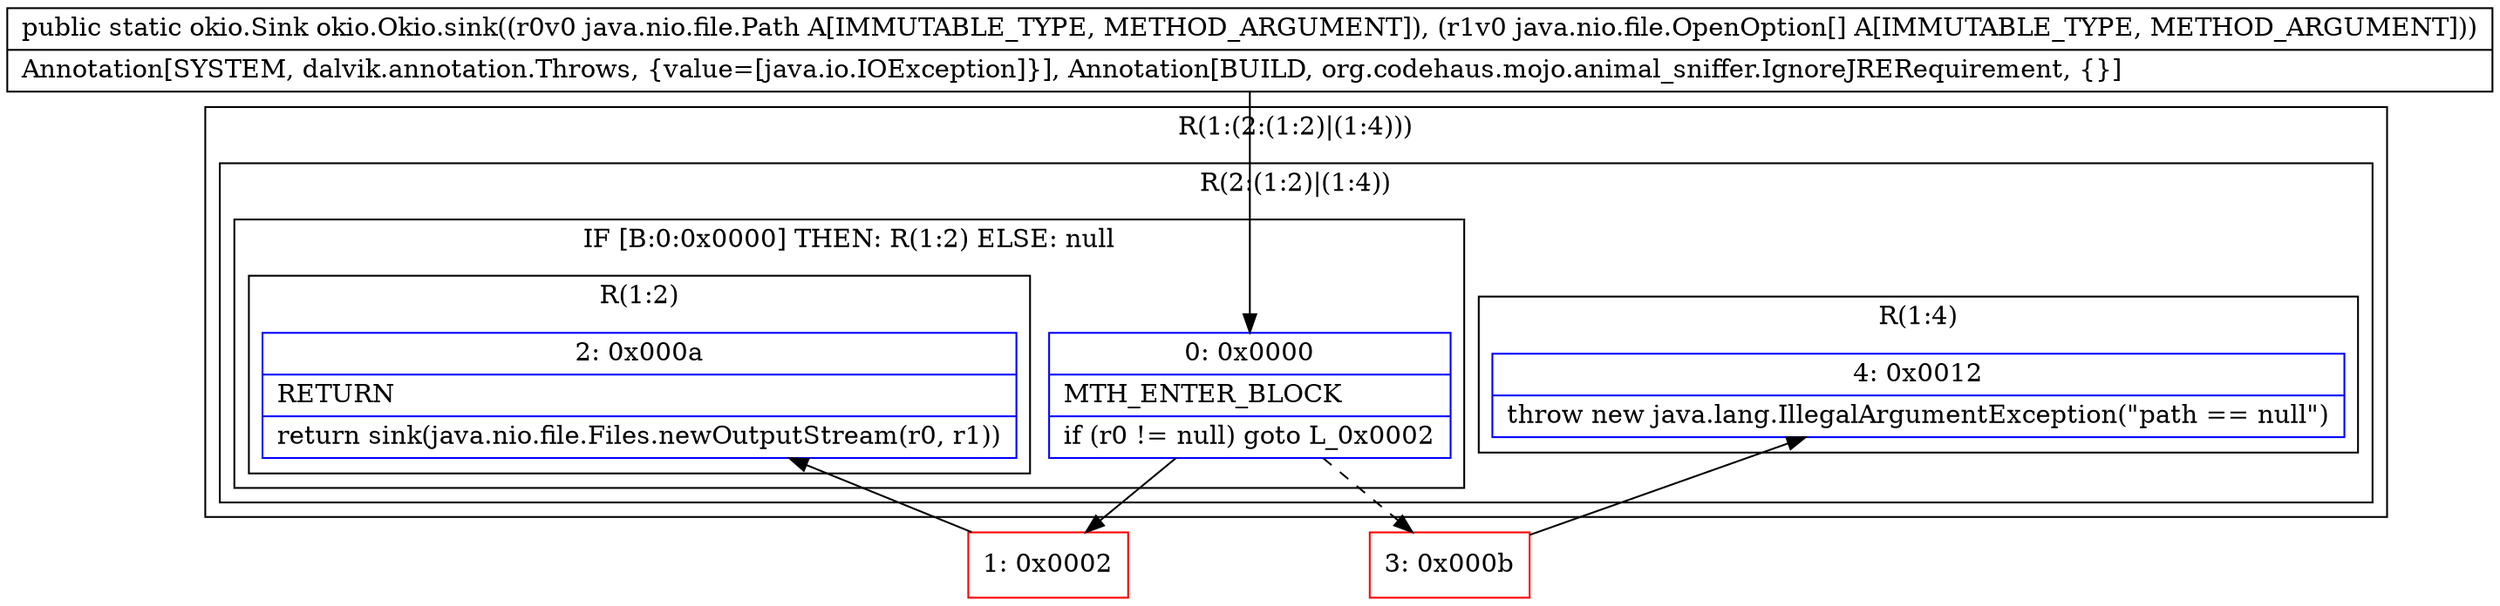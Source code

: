 digraph "CFG forokio.Okio.sink(Ljava\/nio\/file\/Path;[Ljava\/nio\/file\/OpenOption;)Lokio\/Sink;" {
subgraph cluster_Region_498430804 {
label = "R(1:(2:(1:2)|(1:4)))";
node [shape=record,color=blue];
subgraph cluster_Region_312290360 {
label = "R(2:(1:2)|(1:4))";
node [shape=record,color=blue];
subgraph cluster_IfRegion_1912025075 {
label = "IF [B:0:0x0000] THEN: R(1:2) ELSE: null";
node [shape=record,color=blue];
Node_0 [shape=record,label="{0\:\ 0x0000|MTH_ENTER_BLOCK\l|if (r0 != null) goto L_0x0002\l}"];
subgraph cluster_Region_1582301861 {
label = "R(1:2)";
node [shape=record,color=blue];
Node_2 [shape=record,label="{2\:\ 0x000a|RETURN\l|return sink(java.nio.file.Files.newOutputStream(r0, r1))\l}"];
}
}
subgraph cluster_Region_1749677544 {
label = "R(1:4)";
node [shape=record,color=blue];
Node_4 [shape=record,label="{4\:\ 0x0012|throw new java.lang.IllegalArgumentException(\"path == null\")\l}"];
}
}
}
Node_1 [shape=record,color=red,label="{1\:\ 0x0002}"];
Node_3 [shape=record,color=red,label="{3\:\ 0x000b}"];
MethodNode[shape=record,label="{public static okio.Sink okio.Okio.sink((r0v0 java.nio.file.Path A[IMMUTABLE_TYPE, METHOD_ARGUMENT]), (r1v0 java.nio.file.OpenOption[] A[IMMUTABLE_TYPE, METHOD_ARGUMENT]))  | Annotation[SYSTEM, dalvik.annotation.Throws, \{value=[java.io.IOException]\}], Annotation[BUILD, org.codehaus.mojo.animal_sniffer.IgnoreJRERequirement, \{\}]\l}"];
MethodNode -> Node_0;
Node_0 -> Node_1;
Node_0 -> Node_3[style=dashed];
Node_1 -> Node_2;
Node_3 -> Node_4;
}

